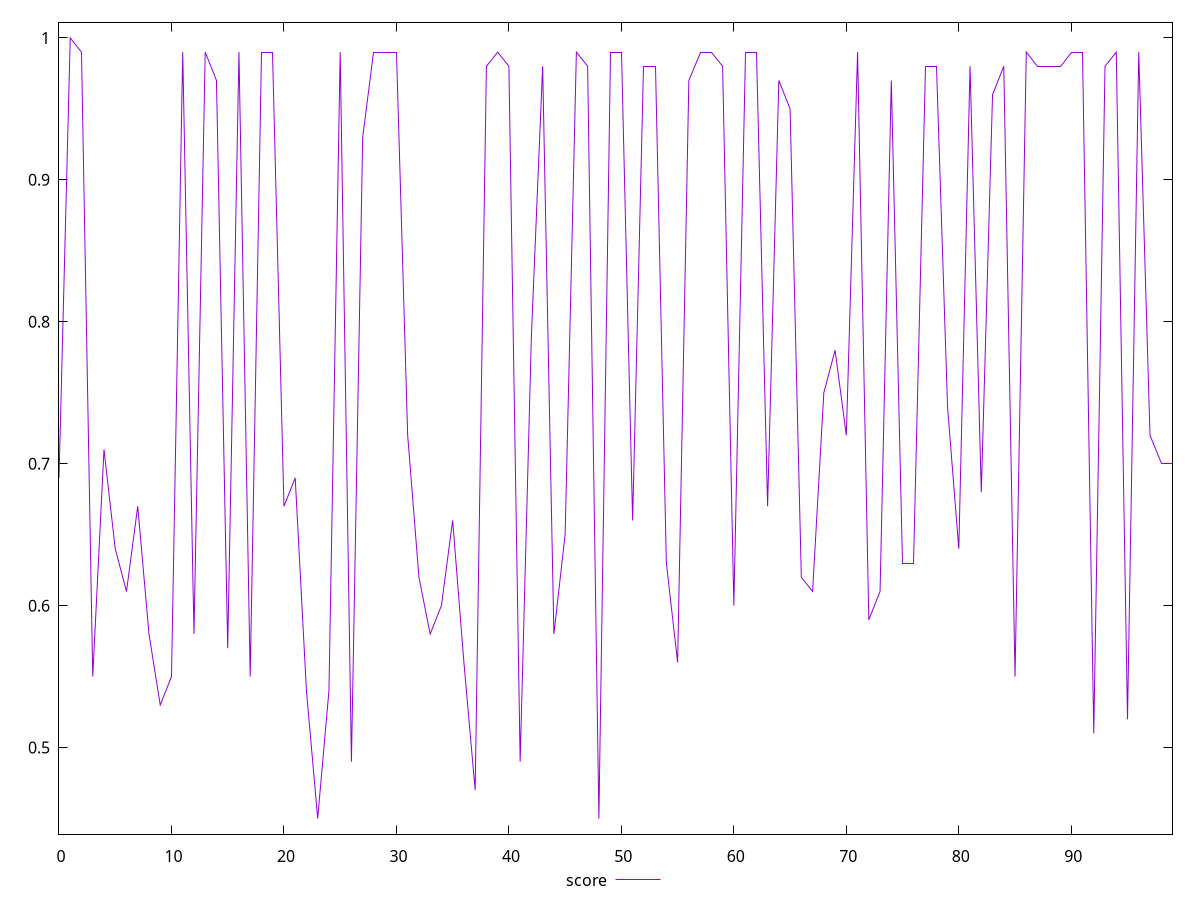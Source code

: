 reset

$score <<EOF
0 0.69
1 1
2 0.99
3 0.55
4 0.71
5 0.64
6 0.61
7 0.67
8 0.58
9 0.53
10 0.55
11 0.99
12 0.58
13 0.99
14 0.97
15 0.57
16 0.99
17 0.55
18 0.99
19 0.99
20 0.67
21 0.69
22 0.54
23 0.45
24 0.54
25 0.99
26 0.49
27 0.93
28 0.99
29 0.99
30 0.99
31 0.72
32 0.62
33 0.58
34 0.6
35 0.66
36 0.56
37 0.47
38 0.98
39 0.99
40 0.98
41 0.49
42 0.79
43 0.98
44 0.58
45 0.65
46 0.99
47 0.98
48 0.45
49 0.99
50 0.99
51 0.66
52 0.98
53 0.98
54 0.63
55 0.56
56 0.97
57 0.99
58 0.99
59 0.98
60 0.6
61 0.99
62 0.99
63 0.67
64 0.97
65 0.95
66 0.62
67 0.61
68 0.75
69 0.78
70 0.72
71 0.99
72 0.59
73 0.61
74 0.97
75 0.63
76 0.63
77 0.98
78 0.98
79 0.74
80 0.64
81 0.98
82 0.68
83 0.96
84 0.98
85 0.55
86 0.99
87 0.98
88 0.98
89 0.98
90 0.99
91 0.99
92 0.51
93 0.98
94 0.99
95 0.52
96 0.99
97 0.72
98 0.7
99 0.7
EOF

set key outside below
set xrange [0:99]
set yrange [0.439:1.011]
set trange [0.439:1.011]
set terminal svg size 640, 500 enhanced background rgb 'white'
set output "reports/report_00028_2021-02-24T12-49-42.674Z/mainthread-work-breakdown/samples/agenda/score/values.svg"

plot $score title "score" with line

reset
